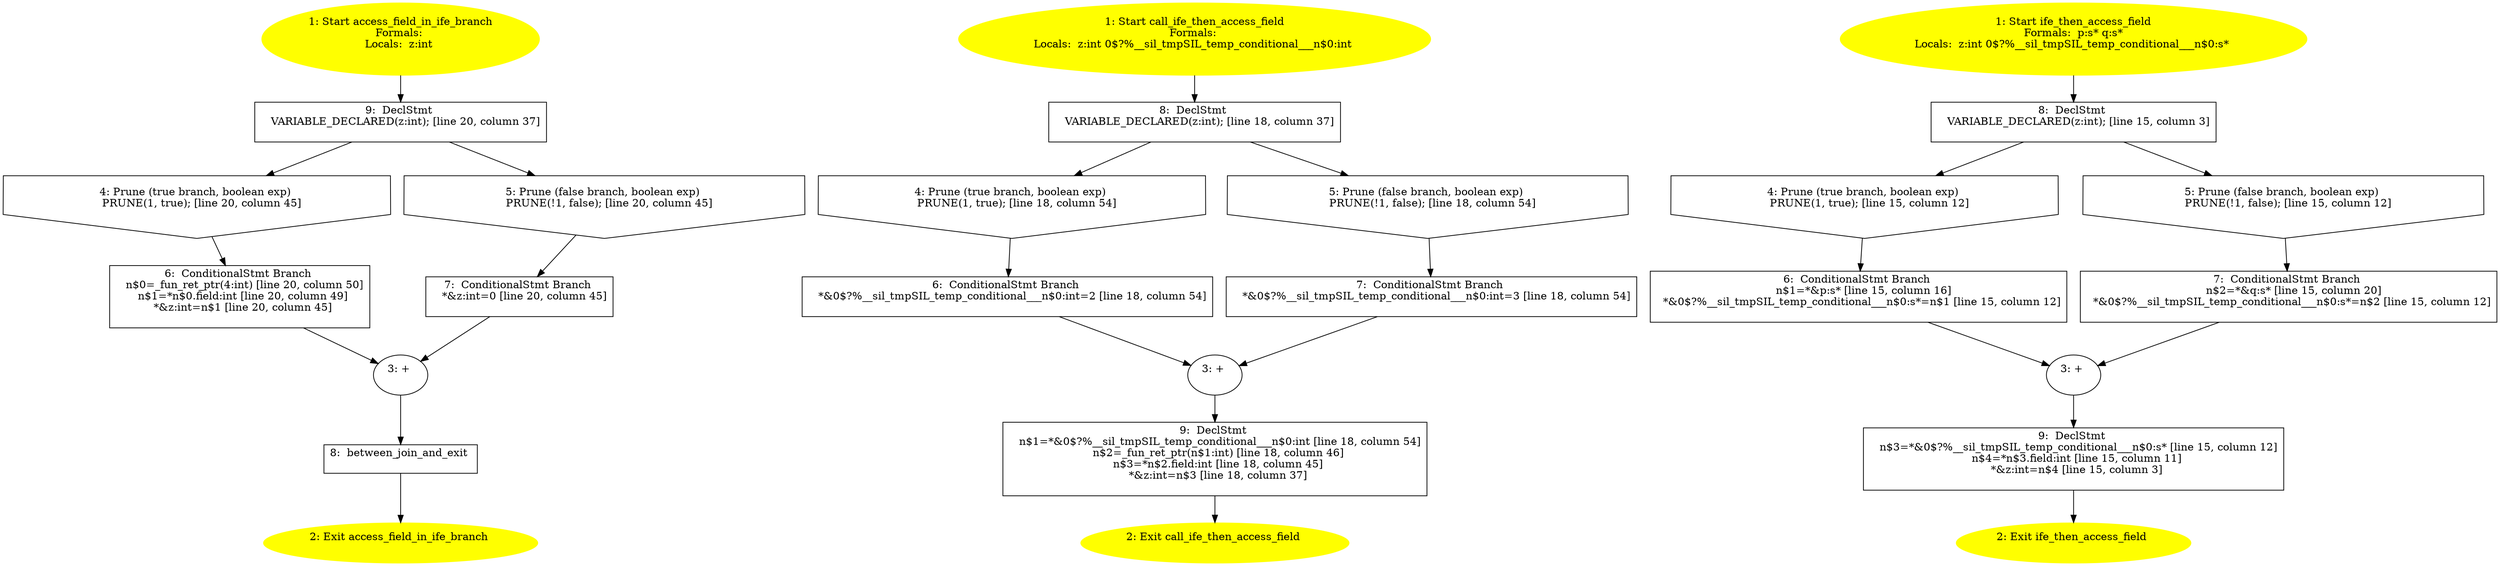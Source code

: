 /* @generated */
digraph cfg {
"access_field_in_ife_branch.09235b723e846eb2_1" [label="1: Start access_field_in_ife_branch\nFormals: \nLocals:  z:int \n  " color=yellow style=filled]
	

	 "access_field_in_ife_branch.09235b723e846eb2_1" -> "access_field_in_ife_branch.09235b723e846eb2_9" ;
"access_field_in_ife_branch.09235b723e846eb2_2" [label="2: Exit access_field_in_ife_branch \n  " color=yellow style=filled]
	

"access_field_in_ife_branch.09235b723e846eb2_3" [label="3: + \n  " ]
	

	 "access_field_in_ife_branch.09235b723e846eb2_3" -> "access_field_in_ife_branch.09235b723e846eb2_8" ;
"access_field_in_ife_branch.09235b723e846eb2_4" [label="4: Prune (true branch, boolean exp) \n   PRUNE(1, true); [line 20, column 45]\n " shape="invhouse"]
	

	 "access_field_in_ife_branch.09235b723e846eb2_4" -> "access_field_in_ife_branch.09235b723e846eb2_6" ;
"access_field_in_ife_branch.09235b723e846eb2_5" [label="5: Prune (false branch, boolean exp) \n   PRUNE(!1, false); [line 20, column 45]\n " shape="invhouse"]
	

	 "access_field_in_ife_branch.09235b723e846eb2_5" -> "access_field_in_ife_branch.09235b723e846eb2_7" ;
"access_field_in_ife_branch.09235b723e846eb2_6" [label="6:  ConditionalStmt Branch \n   n$0=_fun_ret_ptr(4:int) [line 20, column 50]\n  n$1=*n$0.field:int [line 20, column 49]\n  *&z:int=n$1 [line 20, column 45]\n " shape="box"]
	

	 "access_field_in_ife_branch.09235b723e846eb2_6" -> "access_field_in_ife_branch.09235b723e846eb2_3" ;
"access_field_in_ife_branch.09235b723e846eb2_7" [label="7:  ConditionalStmt Branch \n   *&z:int=0 [line 20, column 45]\n " shape="box"]
	

	 "access_field_in_ife_branch.09235b723e846eb2_7" -> "access_field_in_ife_branch.09235b723e846eb2_3" ;
"access_field_in_ife_branch.09235b723e846eb2_8" [label="8:  between_join_and_exit \n  " shape="box"]
	

	 "access_field_in_ife_branch.09235b723e846eb2_8" -> "access_field_in_ife_branch.09235b723e846eb2_2" ;
"access_field_in_ife_branch.09235b723e846eb2_9" [label="9:  DeclStmt \n   VARIABLE_DECLARED(z:int); [line 20, column 37]\n " shape="box"]
	

	 "access_field_in_ife_branch.09235b723e846eb2_9" -> "access_field_in_ife_branch.09235b723e846eb2_4" ;
	 "access_field_in_ife_branch.09235b723e846eb2_9" -> "access_field_in_ife_branch.09235b723e846eb2_5" ;
"call_ife_then_access_field.b6f399d1a50b93c2_1" [label="1: Start call_ife_then_access_field\nFormals: \nLocals:  z:int 0$?%__sil_tmpSIL_temp_conditional___n$0:int \n  " color=yellow style=filled]
	

	 "call_ife_then_access_field.b6f399d1a50b93c2_1" -> "call_ife_then_access_field.b6f399d1a50b93c2_8" ;
"call_ife_then_access_field.b6f399d1a50b93c2_2" [label="2: Exit call_ife_then_access_field \n  " color=yellow style=filled]
	

"call_ife_then_access_field.b6f399d1a50b93c2_3" [label="3: + \n  " ]
	

	 "call_ife_then_access_field.b6f399d1a50b93c2_3" -> "call_ife_then_access_field.b6f399d1a50b93c2_9" ;
"call_ife_then_access_field.b6f399d1a50b93c2_4" [label="4: Prune (true branch, boolean exp) \n   PRUNE(1, true); [line 18, column 54]\n " shape="invhouse"]
	

	 "call_ife_then_access_field.b6f399d1a50b93c2_4" -> "call_ife_then_access_field.b6f399d1a50b93c2_6" ;
"call_ife_then_access_field.b6f399d1a50b93c2_5" [label="5: Prune (false branch, boolean exp) \n   PRUNE(!1, false); [line 18, column 54]\n " shape="invhouse"]
	

	 "call_ife_then_access_field.b6f399d1a50b93c2_5" -> "call_ife_then_access_field.b6f399d1a50b93c2_7" ;
"call_ife_then_access_field.b6f399d1a50b93c2_6" [label="6:  ConditionalStmt Branch \n   *&0$?%__sil_tmpSIL_temp_conditional___n$0:int=2 [line 18, column 54]\n " shape="box"]
	

	 "call_ife_then_access_field.b6f399d1a50b93c2_6" -> "call_ife_then_access_field.b6f399d1a50b93c2_3" ;
"call_ife_then_access_field.b6f399d1a50b93c2_7" [label="7:  ConditionalStmt Branch \n   *&0$?%__sil_tmpSIL_temp_conditional___n$0:int=3 [line 18, column 54]\n " shape="box"]
	

	 "call_ife_then_access_field.b6f399d1a50b93c2_7" -> "call_ife_then_access_field.b6f399d1a50b93c2_3" ;
"call_ife_then_access_field.b6f399d1a50b93c2_8" [label="8:  DeclStmt \n   VARIABLE_DECLARED(z:int); [line 18, column 37]\n " shape="box"]
	

	 "call_ife_then_access_field.b6f399d1a50b93c2_8" -> "call_ife_then_access_field.b6f399d1a50b93c2_4" ;
	 "call_ife_then_access_field.b6f399d1a50b93c2_8" -> "call_ife_then_access_field.b6f399d1a50b93c2_5" ;
"call_ife_then_access_field.b6f399d1a50b93c2_9" [label="9:  DeclStmt \n   n$1=*&0$?%__sil_tmpSIL_temp_conditional___n$0:int [line 18, column 54]\n  n$2=_fun_ret_ptr(n$1:int) [line 18, column 46]\n  n$3=*n$2.field:int [line 18, column 45]\n  *&z:int=n$3 [line 18, column 37]\n " shape="box"]
	

	 "call_ife_then_access_field.b6f399d1a50b93c2_9" -> "call_ife_then_access_field.b6f399d1a50b93c2_2" ;
"ife_then_access_field.314daa5b993f0f56_1" [label="1: Start ife_then_access_field\nFormals:  p:s* q:s*\nLocals:  z:int 0$?%__sil_tmpSIL_temp_conditional___n$0:s* \n  " color=yellow style=filled]
	

	 "ife_then_access_field.314daa5b993f0f56_1" -> "ife_then_access_field.314daa5b993f0f56_8" ;
"ife_then_access_field.314daa5b993f0f56_2" [label="2: Exit ife_then_access_field \n  " color=yellow style=filled]
	

"ife_then_access_field.314daa5b993f0f56_3" [label="3: + \n  " ]
	

	 "ife_then_access_field.314daa5b993f0f56_3" -> "ife_then_access_field.314daa5b993f0f56_9" ;
"ife_then_access_field.314daa5b993f0f56_4" [label="4: Prune (true branch, boolean exp) \n   PRUNE(1, true); [line 15, column 12]\n " shape="invhouse"]
	

	 "ife_then_access_field.314daa5b993f0f56_4" -> "ife_then_access_field.314daa5b993f0f56_6" ;
"ife_then_access_field.314daa5b993f0f56_5" [label="5: Prune (false branch, boolean exp) \n   PRUNE(!1, false); [line 15, column 12]\n " shape="invhouse"]
	

	 "ife_then_access_field.314daa5b993f0f56_5" -> "ife_then_access_field.314daa5b993f0f56_7" ;
"ife_then_access_field.314daa5b993f0f56_6" [label="6:  ConditionalStmt Branch \n   n$1=*&p:s* [line 15, column 16]\n  *&0$?%__sil_tmpSIL_temp_conditional___n$0:s*=n$1 [line 15, column 12]\n " shape="box"]
	

	 "ife_then_access_field.314daa5b993f0f56_6" -> "ife_then_access_field.314daa5b993f0f56_3" ;
"ife_then_access_field.314daa5b993f0f56_7" [label="7:  ConditionalStmt Branch \n   n$2=*&q:s* [line 15, column 20]\n  *&0$?%__sil_tmpSIL_temp_conditional___n$0:s*=n$2 [line 15, column 12]\n " shape="box"]
	

	 "ife_then_access_field.314daa5b993f0f56_7" -> "ife_then_access_field.314daa5b993f0f56_3" ;
"ife_then_access_field.314daa5b993f0f56_8" [label="8:  DeclStmt \n   VARIABLE_DECLARED(z:int); [line 15, column 3]\n " shape="box"]
	

	 "ife_then_access_field.314daa5b993f0f56_8" -> "ife_then_access_field.314daa5b993f0f56_4" ;
	 "ife_then_access_field.314daa5b993f0f56_8" -> "ife_then_access_field.314daa5b993f0f56_5" ;
"ife_then_access_field.314daa5b993f0f56_9" [label="9:  DeclStmt \n   n$3=*&0$?%__sil_tmpSIL_temp_conditional___n$0:s* [line 15, column 12]\n  n$4=*n$3.field:int [line 15, column 11]\n  *&z:int=n$4 [line 15, column 3]\n " shape="box"]
	

	 "ife_then_access_field.314daa5b993f0f56_9" -> "ife_then_access_field.314daa5b993f0f56_2" ;
}
